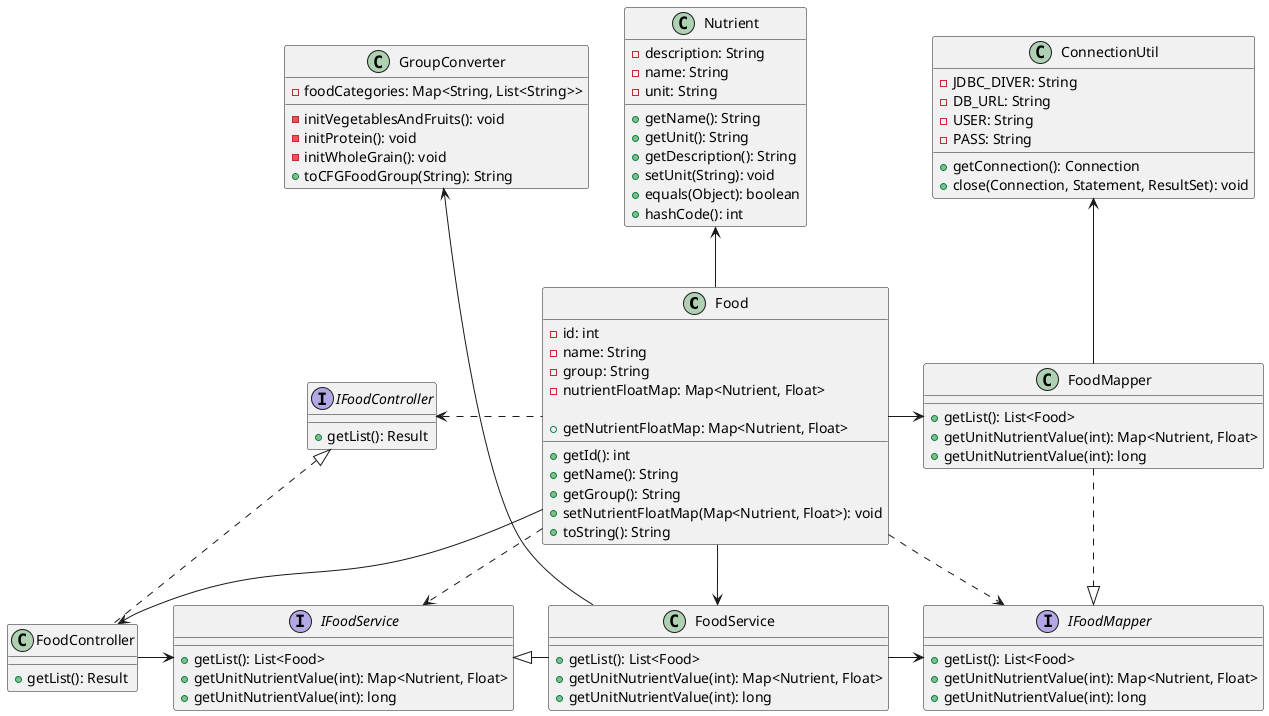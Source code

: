 @startuml
'https://plantuml.com/class-diagram

class Food {
  - id: int
  - name: String
  - group: String
  - nutrientFloatMap: Map<Nutrient, Float>

  + getId(): int
  + getName(): String
  + getGroup(): String
  + getNutrientFloatMap: Map<Nutrient, Float>
  + setNutrientFloatMap(Map<Nutrient, Float>): void
  + toString(): String
}

class Nutrient {
  - description: String
  - name: String
  - unit: String

  + getName(): String
  + getUnit(): String
  + getDescription(): String
  + setUnit(String): void
  + equals(Object): boolean
  + hashCode(): int
}

interface IFoodController {
  + getList(): Result
}

interface IFoodService {
  + getList(): List<Food>
  + getUnitNutrientValue(int): Map<Nutrient, Float>
  + getUnitNutrientValue(int): long
}

interface IFoodMapper {
  + getList(): List<Food>
  + getUnitNutrientValue(int): Map<Nutrient, Float>
  + getUnitNutrientValue(int): long
}

class FoodController {
  + getList(): Result
}

class FoodService {
  + getList(): List<Food>
  + getUnitNutrientValue(int): Map<Nutrient, Float>
  + getUnitNutrientValue(int): long
}

class FoodMapper {
  + getList(): List<Food>
  + getUnitNutrientValue(int): Map<Nutrient, Float>
  + getUnitNutrientValue(int): long
}

class ConnectionUtil {
  - JDBC_DIVER: String
  - DB_URL: String
  - USER: String
  - PASS: String

  + getConnection(): Connection
  + close(Connection, Statement, ResultSet): void
}

IFoodController <|.. FoodController
FoodController -right-> IFoodService
FoodService -left-|> IFoodService
Food .left.> IFoodController
Food -up-> Nutrient
Food --> FoodController
Food ..> IFoodService
Food --> FoodService
FoodService -right-> IFoodMapper
ConnectionUtil <-down- FoodMapper
Food ..> IFoodMapper
Food -right-> FoodMapper
FoodMapper ..|> IFoodMapper

class GroupConverter {
  - foodCategories: Map<String, List<String>>

  - initVegetablesAndFruits(): void
  - initProtein(): void
  - initWholeGrain(): void
  + toCFGFoodGroup(String): String
}

GroupConverter -right[hidden]-> Nutrient
GroupConverter -down[hidden]-> IFoodController
GroupConverter <-- FoodService

@enduml
